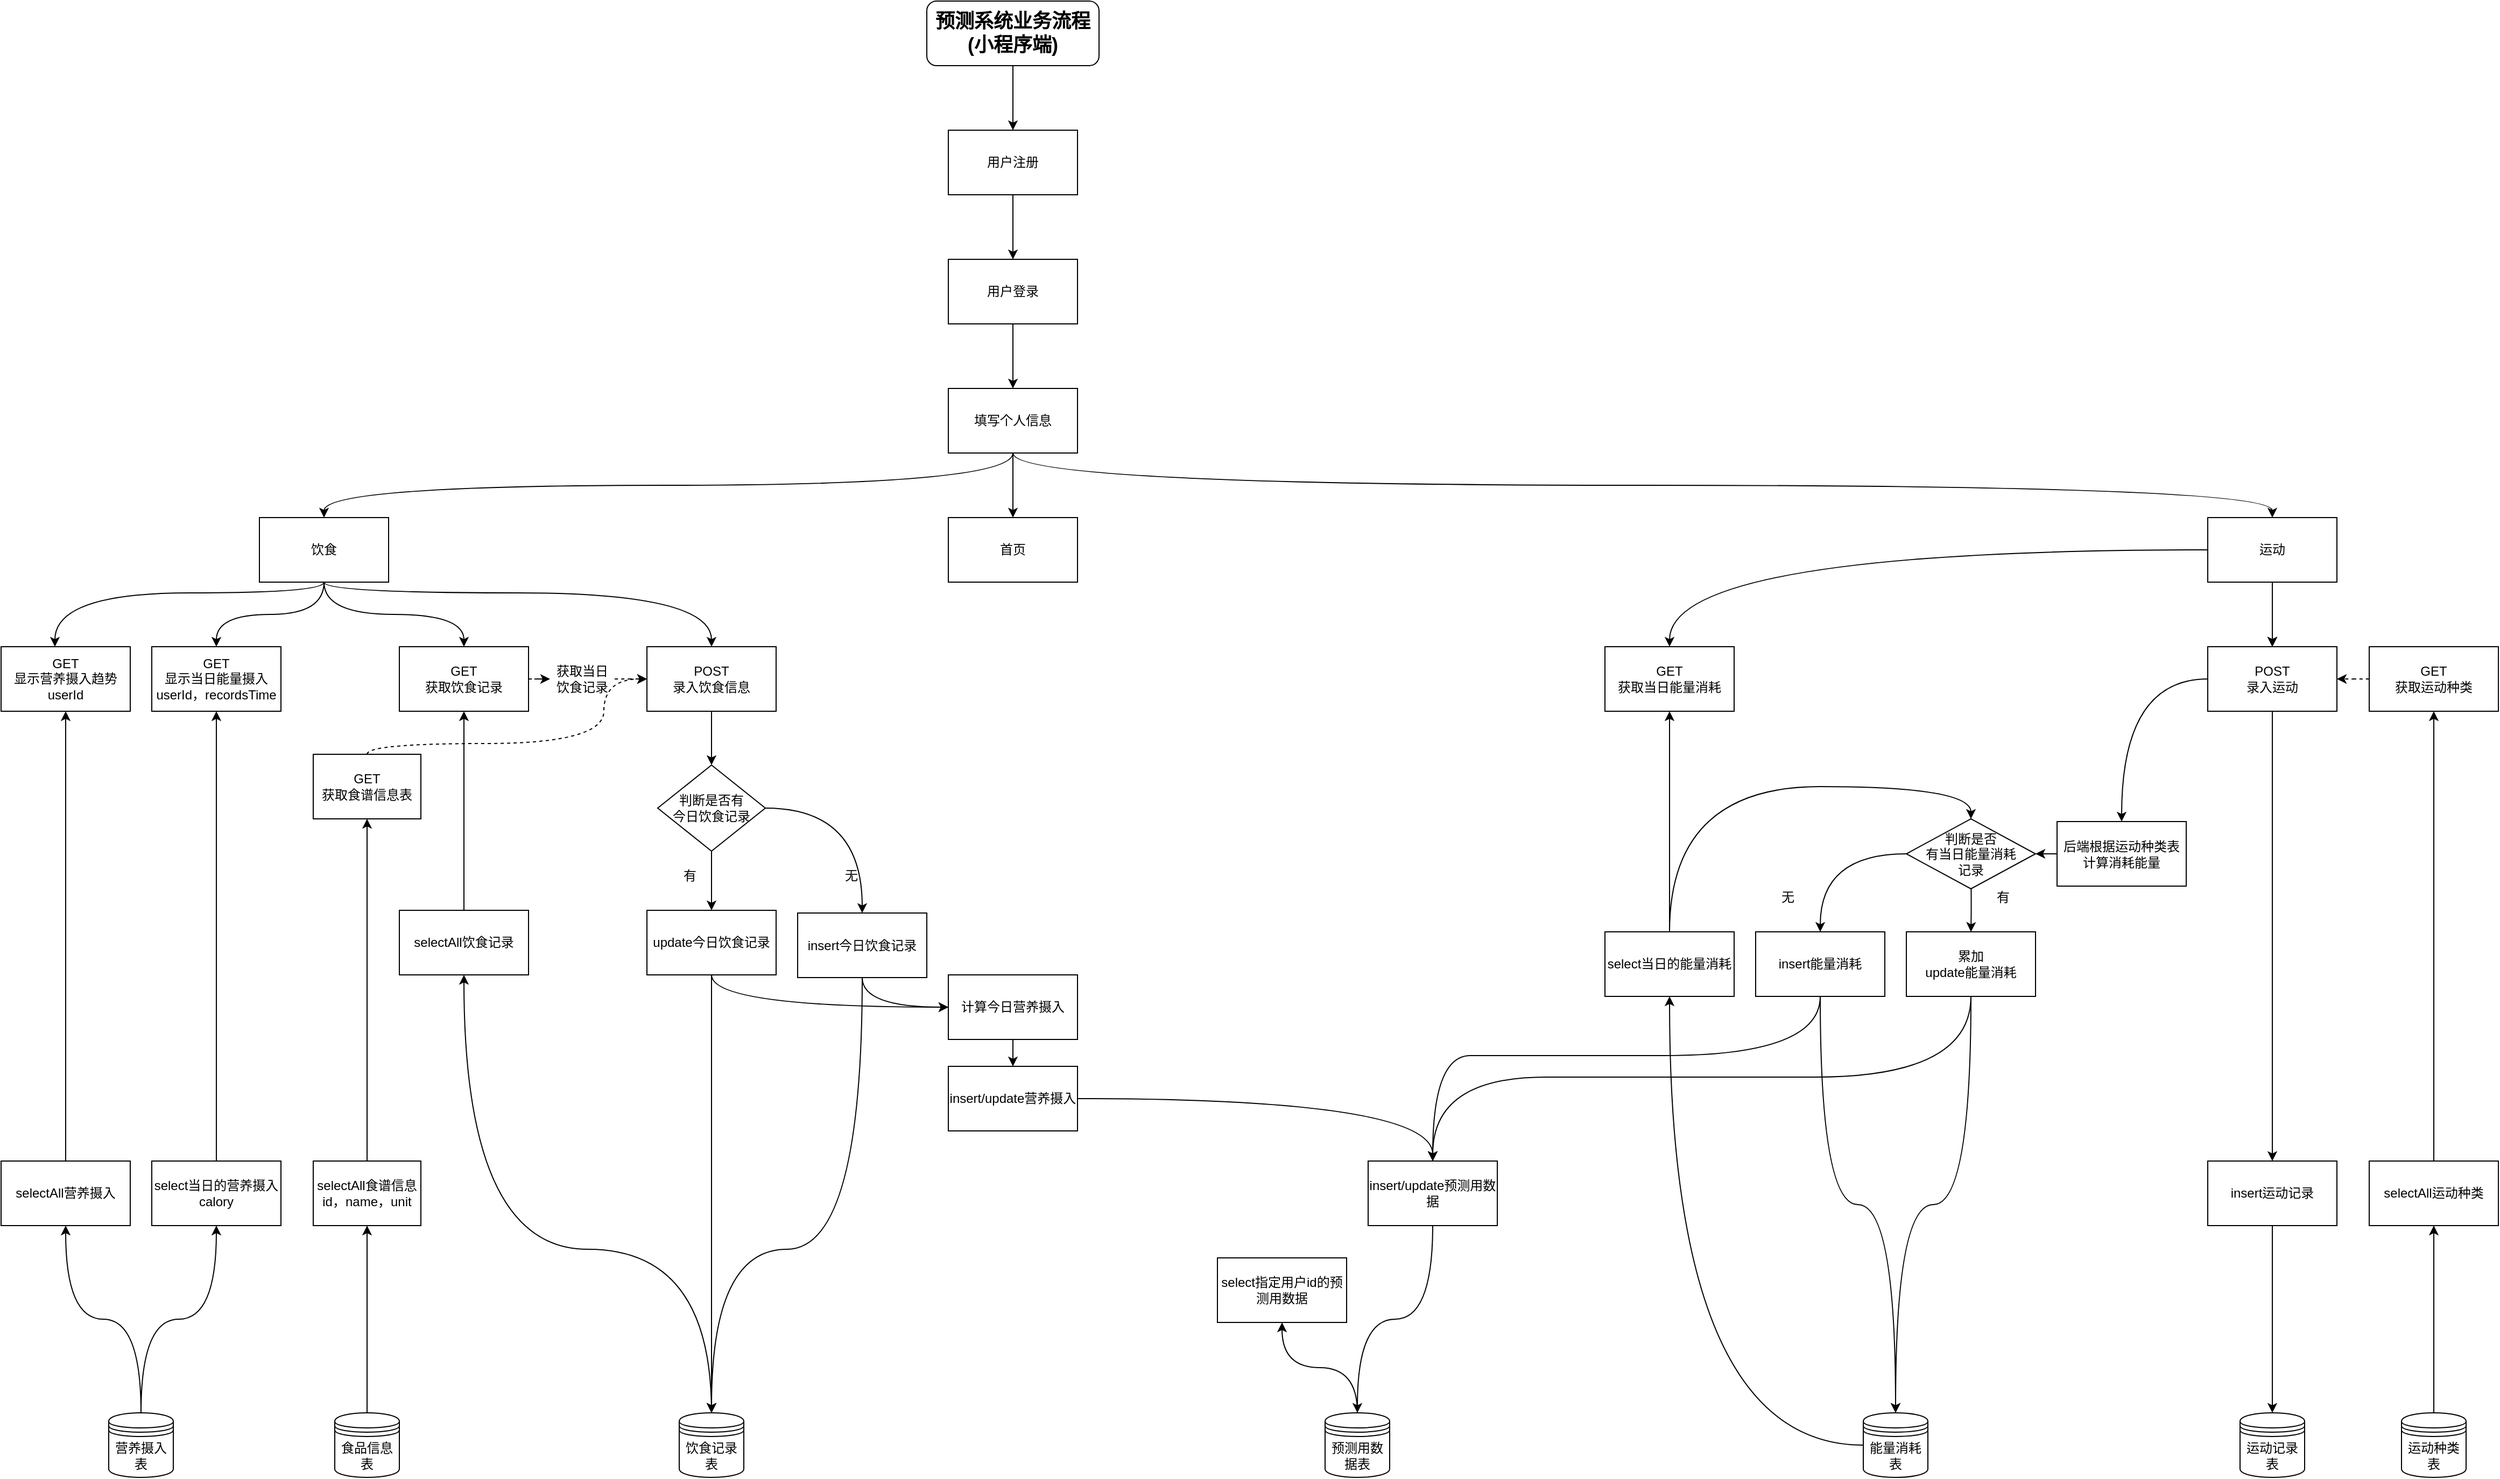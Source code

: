 <mxfile version="22.1.11" type="github">
  <diagram name="Page-1" id="74e2e168-ea6b-b213-b513-2b3c1d86103e">
    <mxGraphModel dx="1290" dy="607" grid="1" gridSize="10" guides="1" tooltips="1" connect="1" arrows="1" fold="1" page="1" pageScale="1" pageWidth="1100" pageHeight="850" background="none" math="0" shadow="0">
      <root>
        <mxCell id="0" />
        <mxCell id="1" parent="0" />
        <mxCell id="SSFar1ZfGdF0vFPYDZeS-47" style="edgeStyle=orthogonalEdgeStyle;rounded=0;orthogonalLoop=1;jettySize=auto;html=1;entryX=0.5;entryY=0;entryDx=0;entryDy=0;curved=1;" parent="1" source="SSFar1ZfGdF0vFPYDZeS-5" target="SSFar1ZfGdF0vFPYDZeS-46" edge="1">
          <mxGeometry relative="1" as="geometry" />
        </mxCell>
        <mxCell id="SSFar1ZfGdF0vFPYDZeS-5" value="预测系统业务流程(小程序端)" style="rounded=1;whiteSpace=wrap;html=1;fontStyle=1;fontSize=18;" parent="1" vertex="1">
          <mxGeometry x="920" y="50" width="160" height="60" as="geometry" />
        </mxCell>
        <mxCell id="SSFar1ZfGdF0vFPYDZeS-27" value="" style="edgeStyle=orthogonalEdgeStyle;rounded=0;orthogonalLoop=1;jettySize=auto;html=1;curved=1;" parent="1" source="SSFar1ZfGdF0vFPYDZeS-23" target="SSFar1ZfGdF0vFPYDZeS-26" edge="1">
          <mxGeometry relative="1" as="geometry" />
        </mxCell>
        <mxCell id="SSFar1ZfGdF0vFPYDZeS-23" value="用户登录" style="rounded=0;whiteSpace=wrap;html=1;" parent="1" vertex="1">
          <mxGeometry x="940" y="290" width="120" height="60" as="geometry" />
        </mxCell>
        <mxCell id="SSFar1ZfGdF0vFPYDZeS-43" style="edgeStyle=orthogonalEdgeStyle;rounded=0;orthogonalLoop=1;jettySize=auto;html=1;entryX=0.5;entryY=0;entryDx=0;entryDy=0;curved=1;" parent="1" source="SSFar1ZfGdF0vFPYDZeS-26" target="SSFar1ZfGdF0vFPYDZeS-28" edge="1">
          <mxGeometry relative="1" as="geometry" />
        </mxCell>
        <mxCell id="SSFar1ZfGdF0vFPYDZeS-50" style="edgeStyle=orthogonalEdgeStyle;rounded=0;orthogonalLoop=1;jettySize=auto;html=1;entryX=0.5;entryY=0;entryDx=0;entryDy=0;exitX=0.5;exitY=1;exitDx=0;exitDy=0;curved=1;" parent="1" source="SSFar1ZfGdF0vFPYDZeS-26" target="SSFar1ZfGdF0vFPYDZeS-49" edge="1">
          <mxGeometry relative="1" as="geometry" />
        </mxCell>
        <mxCell id="SSFar1ZfGdF0vFPYDZeS-51" style="edgeStyle=orthogonalEdgeStyle;rounded=0;orthogonalLoop=1;jettySize=auto;html=1;entryX=0.5;entryY=0;entryDx=0;entryDy=0;exitX=0.5;exitY=1;exitDx=0;exitDy=0;curved=1;" parent="1" source="SSFar1ZfGdF0vFPYDZeS-26" target="SSFar1ZfGdF0vFPYDZeS-36" edge="1">
          <mxGeometry relative="1" as="geometry" />
        </mxCell>
        <mxCell id="SSFar1ZfGdF0vFPYDZeS-26" value="填写个人信息" style="rounded=0;whiteSpace=wrap;html=1;" parent="1" vertex="1">
          <mxGeometry x="940" y="410" width="120" height="60" as="geometry" />
        </mxCell>
        <mxCell id="SSFar1ZfGdF0vFPYDZeS-28" value="首页" style="rounded=0;whiteSpace=wrap;html=1;" parent="1" vertex="1">
          <mxGeometry x="940" y="530" width="120" height="60" as="geometry" />
        </mxCell>
        <mxCell id="SSFar1ZfGdF0vFPYDZeS-53" value="" style="edgeStyle=orthogonalEdgeStyle;rounded=0;orthogonalLoop=1;jettySize=auto;html=1;curved=1;" parent="1" source="SSFar1ZfGdF0vFPYDZeS-36" target="SSFar1ZfGdF0vFPYDZeS-52" edge="1">
          <mxGeometry relative="1" as="geometry">
            <Array as="points">
              <mxPoint x="360" y="600" />
              <mxPoint x="110" y="600" />
            </Array>
          </mxGeometry>
        </mxCell>
        <mxCell id="SSFar1ZfGdF0vFPYDZeS-58" value="" style="edgeStyle=orthogonalEdgeStyle;rounded=0;orthogonalLoop=1;jettySize=auto;html=1;curved=1;" parent="1" source="SSFar1ZfGdF0vFPYDZeS-36" target="SSFar1ZfGdF0vFPYDZeS-57" edge="1">
          <mxGeometry relative="1" as="geometry" />
        </mxCell>
        <mxCell id="cFecmpB_I7udm7z9pZme-6" style="edgeStyle=orthogonalEdgeStyle;rounded=0;orthogonalLoop=1;jettySize=auto;html=1;entryX=0.5;entryY=0;entryDx=0;entryDy=0;curved=1;" parent="1" source="SSFar1ZfGdF0vFPYDZeS-36" target="SSFar1ZfGdF0vFPYDZeS-111" edge="1">
          <mxGeometry relative="1" as="geometry">
            <Array as="points">
              <mxPoint x="360" y="600" />
              <mxPoint x="720" y="600" />
            </Array>
          </mxGeometry>
        </mxCell>
        <mxCell id="cFecmpB_I7udm7z9pZme-34" style="edgeStyle=orthogonalEdgeStyle;rounded=0;orthogonalLoop=1;jettySize=auto;html=1;entryX=0.5;entryY=0;entryDx=0;entryDy=0;curved=1;" parent="1" source="SSFar1ZfGdF0vFPYDZeS-36" target="cFecmpB_I7udm7z9pZme-30" edge="1">
          <mxGeometry relative="1" as="geometry">
            <Array as="points">
              <mxPoint x="360" y="620" />
              <mxPoint x="490" y="620" />
            </Array>
          </mxGeometry>
        </mxCell>
        <mxCell id="SSFar1ZfGdF0vFPYDZeS-36" value="饮食" style="rounded=0;whiteSpace=wrap;html=1;" parent="1" vertex="1">
          <mxGeometry x="300" y="530" width="120" height="60" as="geometry" />
        </mxCell>
        <mxCell id="SSFar1ZfGdF0vFPYDZeS-48" style="edgeStyle=orthogonalEdgeStyle;rounded=0;orthogonalLoop=1;jettySize=auto;html=1;entryX=0.5;entryY=0;entryDx=0;entryDy=0;curved=1;" parent="1" source="SSFar1ZfGdF0vFPYDZeS-46" target="SSFar1ZfGdF0vFPYDZeS-23" edge="1">
          <mxGeometry relative="1" as="geometry" />
        </mxCell>
        <mxCell id="SSFar1ZfGdF0vFPYDZeS-46" value="用户注册" style="rounded=0;whiteSpace=wrap;html=1;" parent="1" vertex="1">
          <mxGeometry x="940" y="170" width="120" height="60" as="geometry" />
        </mxCell>
        <mxCell id="SSFar1ZfGdF0vFPYDZeS-69" value="" style="edgeStyle=orthogonalEdgeStyle;rounded=0;orthogonalLoop=1;jettySize=auto;html=1;curved=1;" parent="1" source="SSFar1ZfGdF0vFPYDZeS-49" target="SSFar1ZfGdF0vFPYDZeS-68" edge="1">
          <mxGeometry relative="1" as="geometry" />
        </mxCell>
        <mxCell id="SSFar1ZfGdF0vFPYDZeS-96" value="" style="edgeStyle=orthogonalEdgeStyle;rounded=0;orthogonalLoop=1;jettySize=auto;html=1;curved=1;" parent="1" source="SSFar1ZfGdF0vFPYDZeS-49" target="SSFar1ZfGdF0vFPYDZeS-68" edge="1">
          <mxGeometry relative="1" as="geometry" />
        </mxCell>
        <mxCell id="SSFar1ZfGdF0vFPYDZeS-97" value="" style="edgeStyle=orthogonalEdgeStyle;rounded=0;orthogonalLoop=1;jettySize=auto;html=1;curved=1;" parent="1" source="SSFar1ZfGdF0vFPYDZeS-49" target="SSFar1ZfGdF0vFPYDZeS-68" edge="1">
          <mxGeometry relative="1" as="geometry" />
        </mxCell>
        <mxCell id="SSFar1ZfGdF0vFPYDZeS-100" style="edgeStyle=orthogonalEdgeStyle;rounded=0;orthogonalLoop=1;jettySize=auto;html=1;entryX=0.5;entryY=0;entryDx=0;entryDy=0;curved=1;" parent="1" source="SSFar1ZfGdF0vFPYDZeS-49" target="SSFar1ZfGdF0vFPYDZeS-98" edge="1">
          <mxGeometry relative="1" as="geometry" />
        </mxCell>
        <mxCell id="SSFar1ZfGdF0vFPYDZeS-49" value="运动" style="rounded=0;whiteSpace=wrap;html=1;" parent="1" vertex="1">
          <mxGeometry x="2110" y="530" width="120" height="60" as="geometry" />
        </mxCell>
        <mxCell id="SSFar1ZfGdF0vFPYDZeS-52" value="GET&lt;br&gt;显示营养摄入趋势&lt;br&gt;userId" style="rounded=0;whiteSpace=wrap;html=1;" parent="1" vertex="1">
          <mxGeometry x="60" y="650" width="120" height="60" as="geometry" />
        </mxCell>
        <mxCell id="SSFar1ZfGdF0vFPYDZeS-55" style="edgeStyle=orthogonalEdgeStyle;rounded=0;orthogonalLoop=1;jettySize=auto;html=1;entryX=0.5;entryY=1;entryDx=0;entryDy=0;curved=1;" parent="1" source="SSFar1ZfGdF0vFPYDZeS-54" target="SSFar1ZfGdF0vFPYDZeS-52" edge="1">
          <mxGeometry relative="1" as="geometry" />
        </mxCell>
        <mxCell id="SSFar1ZfGdF0vFPYDZeS-54" value="selectAll营养摄入" style="rounded=0;whiteSpace=wrap;html=1;" parent="1" vertex="1">
          <mxGeometry x="60" y="1128" width="120" height="60" as="geometry" />
        </mxCell>
        <mxCell id="SSFar1ZfGdF0vFPYDZeS-57" value="GET&lt;br&gt;显示当日能量摄入&lt;br&gt;userId，recordsTime" style="rounded=0;whiteSpace=wrap;html=1;" parent="1" vertex="1">
          <mxGeometry x="200" y="650" width="120" height="60" as="geometry" />
        </mxCell>
        <mxCell id="SSFar1ZfGdF0vFPYDZeS-64" style="edgeStyle=orthogonalEdgeStyle;rounded=0;orthogonalLoop=1;jettySize=auto;html=1;curved=1;" parent="1" source="SSFar1ZfGdF0vFPYDZeS-63" target="SSFar1ZfGdF0vFPYDZeS-57" edge="1">
          <mxGeometry relative="1" as="geometry" />
        </mxCell>
        <mxCell id="SSFar1ZfGdF0vFPYDZeS-63" value="select当日的营养摄入&lt;br&gt;calory" style="rounded=0;whiteSpace=wrap;html=1;" parent="1" vertex="1">
          <mxGeometry x="200" y="1128" width="120" height="60" as="geometry" />
        </mxCell>
        <mxCell id="SSFar1ZfGdF0vFPYDZeS-66" style="edgeStyle=orthogonalEdgeStyle;rounded=0;orthogonalLoop=1;jettySize=auto;html=1;exitX=0.5;exitY=0;exitDx=0;exitDy=0;entryX=0.5;entryY=1;entryDx=0;entryDy=0;curved=1;" parent="1" source="SSFar1ZfGdF0vFPYDZeS-65" target="SSFar1ZfGdF0vFPYDZeS-54" edge="1">
          <mxGeometry relative="1" as="geometry" />
        </mxCell>
        <mxCell id="SSFar1ZfGdF0vFPYDZeS-67" style="edgeStyle=orthogonalEdgeStyle;rounded=0;orthogonalLoop=1;jettySize=auto;html=1;exitX=0.5;exitY=0;exitDx=0;exitDy=0;curved=1;" parent="1" source="SSFar1ZfGdF0vFPYDZeS-65" target="SSFar1ZfGdF0vFPYDZeS-63" edge="1">
          <mxGeometry relative="1" as="geometry" />
        </mxCell>
        <mxCell id="SSFar1ZfGdF0vFPYDZeS-65" value="营养摄入表" style="shape=datastore;whiteSpace=wrap;html=1;" parent="1" vertex="1">
          <mxGeometry x="160" y="1362" width="60" height="60" as="geometry" />
        </mxCell>
        <mxCell id="SSFar1ZfGdF0vFPYDZeS-78" value="" style="edgeStyle=orthogonalEdgeStyle;rounded=0;orthogonalLoop=1;jettySize=auto;html=1;curved=1;" parent="1" source="SSFar1ZfGdF0vFPYDZeS-68" target="SSFar1ZfGdF0vFPYDZeS-77" edge="1">
          <mxGeometry relative="1" as="geometry" />
        </mxCell>
        <mxCell id="SSFar1ZfGdF0vFPYDZeS-86" style="edgeStyle=orthogonalEdgeStyle;rounded=0;orthogonalLoop=1;jettySize=auto;html=1;entryX=0.5;entryY=0;entryDx=0;entryDy=0;curved=1;" parent="1" source="SSFar1ZfGdF0vFPYDZeS-68" target="SSFar1ZfGdF0vFPYDZeS-81" edge="1">
          <mxGeometry relative="1" as="geometry" />
        </mxCell>
        <mxCell id="SSFar1ZfGdF0vFPYDZeS-68" value="POST&lt;br&gt;录入运动" style="rounded=0;whiteSpace=wrap;html=1;" parent="1" vertex="1">
          <mxGeometry x="2110" y="650" width="120" height="60" as="geometry" />
        </mxCell>
        <mxCell id="SSFar1ZfGdF0vFPYDZeS-72" style="edgeStyle=orthogonalEdgeStyle;rounded=0;orthogonalLoop=1;jettySize=auto;html=1;entryX=1;entryY=0.5;entryDx=0;entryDy=0;curved=1;dashed=1;" parent="1" source="SSFar1ZfGdF0vFPYDZeS-70" target="SSFar1ZfGdF0vFPYDZeS-68" edge="1">
          <mxGeometry relative="1" as="geometry" />
        </mxCell>
        <mxCell id="SSFar1ZfGdF0vFPYDZeS-70" value="GET&lt;br&gt;获取运动种类" style="rounded=0;whiteSpace=wrap;html=1;" parent="1" vertex="1">
          <mxGeometry x="2260" y="650" width="120" height="60" as="geometry" />
        </mxCell>
        <mxCell id="SSFar1ZfGdF0vFPYDZeS-74" style="edgeStyle=orthogonalEdgeStyle;rounded=0;orthogonalLoop=1;jettySize=auto;html=1;entryX=0.5;entryY=1;entryDx=0;entryDy=0;curved=1;" parent="1" source="SSFar1ZfGdF0vFPYDZeS-73" target="SSFar1ZfGdF0vFPYDZeS-70" edge="1">
          <mxGeometry relative="1" as="geometry" />
        </mxCell>
        <mxCell id="SSFar1ZfGdF0vFPYDZeS-73" value="selectAll运动种类" style="rounded=0;whiteSpace=wrap;html=1;" parent="1" vertex="1">
          <mxGeometry x="2260" y="1128" width="120" height="60" as="geometry" />
        </mxCell>
        <mxCell id="SSFar1ZfGdF0vFPYDZeS-76" style="edgeStyle=orthogonalEdgeStyle;rounded=0;orthogonalLoop=1;jettySize=auto;html=1;exitX=0.5;exitY=0;exitDx=0;exitDy=0;entryX=0.5;entryY=1;entryDx=0;entryDy=0;curved=1;" parent="1" source="SSFar1ZfGdF0vFPYDZeS-75" target="SSFar1ZfGdF0vFPYDZeS-73" edge="1">
          <mxGeometry relative="1" as="geometry" />
        </mxCell>
        <mxCell id="SSFar1ZfGdF0vFPYDZeS-75" value="运动种类表" style="shape=datastore;whiteSpace=wrap;html=1;" parent="1" vertex="1">
          <mxGeometry x="2290" y="1362" width="60" height="60" as="geometry" />
        </mxCell>
        <mxCell id="SSFar1ZfGdF0vFPYDZeS-77" value="insert运动记录" style="rounded=0;whiteSpace=wrap;html=1;" parent="1" vertex="1">
          <mxGeometry x="2110" y="1128" width="120" height="60" as="geometry" />
        </mxCell>
        <mxCell id="SSFar1ZfGdF0vFPYDZeS-80" style="edgeStyle=orthogonalEdgeStyle;rounded=0;orthogonalLoop=1;jettySize=auto;html=1;entryX=0.5;entryY=1;entryDx=0;entryDy=0;curved=1;startArrow=classic;startFill=1;endArrow=none;endFill=0;" parent="1" source="SSFar1ZfGdF0vFPYDZeS-79" target="SSFar1ZfGdF0vFPYDZeS-77" edge="1">
          <mxGeometry relative="1" as="geometry" />
        </mxCell>
        <mxCell id="SSFar1ZfGdF0vFPYDZeS-79" value="运动记录表" style="shape=datastore;whiteSpace=wrap;html=1;" parent="1" vertex="1">
          <mxGeometry x="2140" y="1362" width="60" height="60" as="geometry" />
        </mxCell>
        <mxCell id="SSFar1ZfGdF0vFPYDZeS-87" style="edgeStyle=orthogonalEdgeStyle;rounded=0;orthogonalLoop=1;jettySize=auto;html=1;entryX=1;entryY=0.5;entryDx=0;entryDy=0;curved=1;" parent="1" source="SSFar1ZfGdF0vFPYDZeS-81" target="SSFar1ZfGdF0vFPYDZeS-82" edge="1">
          <mxGeometry relative="1" as="geometry" />
        </mxCell>
        <mxCell id="SSFar1ZfGdF0vFPYDZeS-81" value="后端根据运动种类表计算消耗能量" style="rounded=0;whiteSpace=wrap;html=1;" parent="1" vertex="1">
          <mxGeometry x="1970" y="812.5" width="120" height="60" as="geometry" />
        </mxCell>
        <mxCell id="SSFar1ZfGdF0vFPYDZeS-89" value="" style="edgeStyle=orthogonalEdgeStyle;rounded=0;orthogonalLoop=1;jettySize=auto;html=1;curved=1;" parent="1" target="SSFar1ZfGdF0vFPYDZeS-88" edge="1">
          <mxGeometry relative="1" as="geometry">
            <mxPoint x="1890" y="860.0" as="sourcePoint" />
          </mxGeometry>
        </mxCell>
        <mxCell id="SSFar1ZfGdF0vFPYDZeS-93" value="" style="edgeStyle=orthogonalEdgeStyle;rounded=0;orthogonalLoop=1;jettySize=auto;html=1;curved=1;" parent="1" source="SSFar1ZfGdF0vFPYDZeS-82" target="SSFar1ZfGdF0vFPYDZeS-92" edge="1">
          <mxGeometry relative="1" as="geometry" />
        </mxCell>
        <mxCell id="SSFar1ZfGdF0vFPYDZeS-82" value="判断是否&lt;br&gt;有当日能量消耗&lt;br&gt;记录" style="rhombus;whiteSpace=wrap;html=1;" parent="1" vertex="1">
          <mxGeometry x="1830" y="810" width="120" height="65" as="geometry" />
        </mxCell>
        <mxCell id="SSFar1ZfGdF0vFPYDZeS-101" style="edgeStyle=orthogonalEdgeStyle;rounded=0;orthogonalLoop=1;jettySize=auto;html=1;entryX=0.5;entryY=1;entryDx=0;entryDy=0;curved=1;" parent="1" source="SSFar1ZfGdF0vFPYDZeS-83" target="SSFar1ZfGdF0vFPYDZeS-98" edge="1">
          <mxGeometry relative="1" as="geometry" />
        </mxCell>
        <mxCell id="SSFar1ZfGdF0vFPYDZeS-105" style="edgeStyle=orthogonalEdgeStyle;rounded=0;orthogonalLoop=1;jettySize=auto;html=1;entryX=0.5;entryY=0;entryDx=0;entryDy=0;curved=1;" parent="1" source="SSFar1ZfGdF0vFPYDZeS-83" target="SSFar1ZfGdF0vFPYDZeS-82" edge="1">
          <mxGeometry relative="1" as="geometry">
            <Array as="points">
              <mxPoint x="1610" y="780" />
              <mxPoint x="1890" y="780" />
            </Array>
          </mxGeometry>
        </mxCell>
        <mxCell id="SSFar1ZfGdF0vFPYDZeS-83" value="select当日的能量消耗" style="rounded=0;whiteSpace=wrap;html=1;" parent="1" vertex="1">
          <mxGeometry x="1550" y="915" width="120" height="60" as="geometry" />
        </mxCell>
        <mxCell id="SSFar1ZfGdF0vFPYDZeS-85" style="edgeStyle=orthogonalEdgeStyle;rounded=0;orthogonalLoop=1;jettySize=auto;html=1;curved=1;" parent="1" source="SSFar1ZfGdF0vFPYDZeS-84" target="SSFar1ZfGdF0vFPYDZeS-83" edge="1">
          <mxGeometry relative="1" as="geometry" />
        </mxCell>
        <mxCell id="SSFar1ZfGdF0vFPYDZeS-84" value="能量消耗表" style="shape=datastore;whiteSpace=wrap;html=1;" parent="1" vertex="1">
          <mxGeometry x="1790" y="1362" width="60" height="60" as="geometry" />
        </mxCell>
        <mxCell id="SSFar1ZfGdF0vFPYDZeS-91" style="edgeStyle=orthogonalEdgeStyle;rounded=0;orthogonalLoop=1;jettySize=auto;html=1;entryX=0.5;entryY=0;entryDx=0;entryDy=0;curved=1;" parent="1" source="SSFar1ZfGdF0vFPYDZeS-88" target="SSFar1ZfGdF0vFPYDZeS-84" edge="1">
          <mxGeometry relative="1" as="geometry" />
        </mxCell>
        <mxCell id="cFecmpB_I7udm7z9pZme-2" style="edgeStyle=orthogonalEdgeStyle;rounded=0;orthogonalLoop=1;jettySize=auto;html=1;curved=1;" parent="1" source="SSFar1ZfGdF0vFPYDZeS-88" target="SSFar1ZfGdF0vFPYDZeS-115" edge="1">
          <mxGeometry relative="1" as="geometry">
            <Array as="points">
              <mxPoint x="1600" y="1050" />
              <mxPoint x="1110" y="1050" />
            </Array>
          </mxGeometry>
        </mxCell>
        <mxCell id="SSFar1ZfGdF0vFPYDZeS-88" value="累加&lt;br&gt;update能量消耗" style="whiteSpace=wrap;html=1;" parent="1" vertex="1">
          <mxGeometry x="1830" y="915" width="120" height="60" as="geometry" />
        </mxCell>
        <mxCell id="SSFar1ZfGdF0vFPYDZeS-90" value="有" style="text;html=1;strokeColor=none;fillColor=none;align=center;verticalAlign=middle;whiteSpace=wrap;rounded=0;" parent="1" vertex="1">
          <mxGeometry x="1890" y="867.5" width="60" height="30" as="geometry" />
        </mxCell>
        <mxCell id="SSFar1ZfGdF0vFPYDZeS-94" style="edgeStyle=orthogonalEdgeStyle;rounded=0;orthogonalLoop=1;jettySize=auto;html=1;entryX=0.5;entryY=0;entryDx=0;entryDy=0;curved=1;" parent="1" source="SSFar1ZfGdF0vFPYDZeS-92" target="SSFar1ZfGdF0vFPYDZeS-84" edge="1">
          <mxGeometry relative="1" as="geometry" />
        </mxCell>
        <mxCell id="cFecmpB_I7udm7z9pZme-3" style="edgeStyle=orthogonalEdgeStyle;rounded=0;orthogonalLoop=1;jettySize=auto;html=1;entryX=0.5;entryY=0;entryDx=0;entryDy=0;curved=1;" parent="1" source="SSFar1ZfGdF0vFPYDZeS-92" target="SSFar1ZfGdF0vFPYDZeS-115" edge="1">
          <mxGeometry relative="1" as="geometry">
            <Array as="points">
              <mxPoint x="1460" y="1030" />
              <mxPoint x="1110" y="1030" />
            </Array>
          </mxGeometry>
        </mxCell>
        <mxCell id="SSFar1ZfGdF0vFPYDZeS-92" value="insert能量消耗" style="whiteSpace=wrap;html=1;" parent="1" vertex="1">
          <mxGeometry x="1690" y="915" width="120" height="60" as="geometry" />
        </mxCell>
        <mxCell id="SSFar1ZfGdF0vFPYDZeS-95" value="无" style="text;html=1;strokeColor=none;fillColor=none;align=center;verticalAlign=middle;whiteSpace=wrap;rounded=0;" parent="1" vertex="1">
          <mxGeometry x="1690" y="867.5" width="60" height="30" as="geometry" />
        </mxCell>
        <mxCell id="SSFar1ZfGdF0vFPYDZeS-98" value="GET&lt;br&gt;获取当日能量消耗" style="whiteSpace=wrap;html=1;rounded=0;" parent="1" vertex="1">
          <mxGeometry x="1550" y="650" width="120" height="60" as="geometry" />
        </mxCell>
        <mxCell id="cFecmpB_I7udm7z9pZme-15" style="edgeStyle=orthogonalEdgeStyle;rounded=0;orthogonalLoop=1;jettySize=auto;html=1;entryX=0;entryY=0.5;entryDx=0;entryDy=0;curved=1;dashed=1;" parent="1" source="SSFar1ZfGdF0vFPYDZeS-106" target="SSFar1ZfGdF0vFPYDZeS-111" edge="1">
          <mxGeometry relative="1" as="geometry">
            <Array as="points">
              <mxPoint x="400" y="740" />
              <mxPoint x="620" y="740" />
              <mxPoint x="620" y="680" />
            </Array>
          </mxGeometry>
        </mxCell>
        <mxCell id="SSFar1ZfGdF0vFPYDZeS-106" value="GET&lt;br&gt;获取食谱信息表" style="rounded=0;whiteSpace=wrap;html=1;" parent="1" vertex="1">
          <mxGeometry x="350" y="750" width="100" height="60" as="geometry" />
        </mxCell>
        <mxCell id="SSFar1ZfGdF0vFPYDZeS-107" style="edgeStyle=orthogonalEdgeStyle;rounded=0;orthogonalLoop=1;jettySize=auto;html=1;entryX=0.5;entryY=1;entryDx=0;entryDy=0;curved=1;" parent="1" source="SSFar1ZfGdF0vFPYDZeS-108" target="SSFar1ZfGdF0vFPYDZeS-106" edge="1">
          <mxGeometry relative="1" as="geometry" />
        </mxCell>
        <mxCell id="SSFar1ZfGdF0vFPYDZeS-108" value="selectAll食谱信息&lt;br&gt;id，name，unit" style="rounded=0;whiteSpace=wrap;html=1;" parent="1" vertex="1">
          <mxGeometry x="350" y="1128" width="100" height="60" as="geometry" />
        </mxCell>
        <mxCell id="SSFar1ZfGdF0vFPYDZeS-109" style="edgeStyle=orthogonalEdgeStyle;rounded=0;orthogonalLoop=1;jettySize=auto;html=1;exitX=0.5;exitY=0;exitDx=0;exitDy=0;entryX=0.5;entryY=1;entryDx=0;entryDy=0;curved=1;" parent="1" source="SSFar1ZfGdF0vFPYDZeS-110" target="SSFar1ZfGdF0vFPYDZeS-108" edge="1">
          <mxGeometry relative="1" as="geometry" />
        </mxCell>
        <mxCell id="SSFar1ZfGdF0vFPYDZeS-110" value="食品信息表" style="shape=datastore;whiteSpace=wrap;html=1;" parent="1" vertex="1">
          <mxGeometry x="370" y="1362" width="60" height="60" as="geometry" />
        </mxCell>
        <mxCell id="cFecmpB_I7udm7z9pZme-23" value="" style="edgeStyle=orthogonalEdgeStyle;rounded=0;orthogonalLoop=1;jettySize=auto;html=1;curved=1;" parent="1" source="SSFar1ZfGdF0vFPYDZeS-111" target="cFecmpB_I7udm7z9pZme-22" edge="1">
          <mxGeometry relative="1" as="geometry" />
        </mxCell>
        <mxCell id="SSFar1ZfGdF0vFPYDZeS-111" value="POST&lt;br&gt;录入饮食信息" style="rounded=0;whiteSpace=wrap;html=1;" parent="1" vertex="1">
          <mxGeometry x="660" y="650" width="120" height="60" as="geometry" />
        </mxCell>
        <mxCell id="cFecmpB_I7udm7z9pZme-5" style="edgeStyle=orthogonalEdgeStyle;rounded=0;orthogonalLoop=1;jettySize=auto;html=1;entryX=0.5;entryY=1;entryDx=0;entryDy=0;curved=1;" parent="1" source="SSFar1ZfGdF0vFPYDZeS-112" target="cFecmpB_I7udm7z9pZme-4" edge="1">
          <mxGeometry relative="1" as="geometry" />
        </mxCell>
        <mxCell id="SSFar1ZfGdF0vFPYDZeS-112" value="预测用数据表" style="shape=datastore;whiteSpace=wrap;html=1;" parent="1" vertex="1">
          <mxGeometry x="1290" y="1362" width="60" height="60" as="geometry" />
        </mxCell>
        <mxCell id="SSFar1ZfGdF0vFPYDZeS-116" style="edgeStyle=orthogonalEdgeStyle;rounded=0;orthogonalLoop=1;jettySize=auto;html=1;entryX=0.5;entryY=0;entryDx=0;entryDy=0;curved=1;" parent="1" source="SSFar1ZfGdF0vFPYDZeS-115" target="SSFar1ZfGdF0vFPYDZeS-112" edge="1">
          <mxGeometry relative="1" as="geometry" />
        </mxCell>
        <mxCell id="SSFar1ZfGdF0vFPYDZeS-115" value="insert/update预测用数据" style="rounded=0;whiteSpace=wrap;html=1;" parent="1" vertex="1">
          <mxGeometry x="1330" y="1128" width="120" height="60" as="geometry" />
        </mxCell>
        <mxCell id="cFecmpB_I7udm7z9pZme-4" value="select指定用户id的预测用数据" style="rounded=0;whiteSpace=wrap;html=1;" parent="1" vertex="1">
          <mxGeometry x="1190" y="1218" width="120" height="60" as="geometry" />
        </mxCell>
        <mxCell id="cFecmpB_I7udm7z9pZme-20" style="edgeStyle=orthogonalEdgeStyle;rounded=0;orthogonalLoop=1;jettySize=auto;html=1;entryX=0.5;entryY=1;entryDx=0;entryDy=0;curved=1;" parent="1" source="cFecmpB_I7udm7z9pZme-7" target="cFecmpB_I7udm7z9pZme-9" edge="1">
          <mxGeometry relative="1" as="geometry">
            <Array as="points">
              <mxPoint x="720" y="1210" />
              <mxPoint x="490" y="1210" />
            </Array>
          </mxGeometry>
        </mxCell>
        <mxCell id="cFecmpB_I7udm7z9pZme-7" value="饮食记录表" style="shape=datastore;whiteSpace=wrap;html=1;" parent="1" vertex="1">
          <mxGeometry x="690" y="1362" width="60" height="60" as="geometry" />
        </mxCell>
        <mxCell id="cFecmpB_I7udm7z9pZme-33" style="edgeStyle=orthogonalEdgeStyle;rounded=0;orthogonalLoop=1;jettySize=auto;html=1;entryX=0.5;entryY=1;entryDx=0;entryDy=0;curved=1;" parent="1" source="cFecmpB_I7udm7z9pZme-9" target="cFecmpB_I7udm7z9pZme-30" edge="1">
          <mxGeometry relative="1" as="geometry" />
        </mxCell>
        <mxCell id="cFecmpB_I7udm7z9pZme-9" value="selectAll饮食记录" style="rounded=0;whiteSpace=wrap;html=1;" parent="1" vertex="1">
          <mxGeometry x="430" y="895" width="120" height="60" as="geometry" />
        </mxCell>
        <mxCell id="cFecmpB_I7udm7z9pZme-14" style="edgeStyle=orthogonalEdgeStyle;rounded=0;orthogonalLoop=1;jettySize=auto;html=1;entryX=0.5;entryY=0;entryDx=0;entryDy=0;curved=1;" parent="1" source="cFecmpB_I7udm7z9pZme-12" target="cFecmpB_I7udm7z9pZme-7" edge="1">
          <mxGeometry relative="1" as="geometry" />
        </mxCell>
        <mxCell id="cFecmpB_I7udm7z9pZme-36" style="edgeStyle=orthogonalEdgeStyle;rounded=0;orthogonalLoop=1;jettySize=auto;html=1;entryX=0.5;entryY=0;entryDx=0;entryDy=0;curved=1;" parent="1" source="cFecmpB_I7udm7z9pZme-11" target="cFecmpB_I7udm7z9pZme-7" edge="1">
          <mxGeometry relative="1" as="geometry">
            <Array as="points">
              <mxPoint x="860" y="1210" />
              <mxPoint x="720" y="1210" />
            </Array>
          </mxGeometry>
        </mxCell>
        <mxCell id="cFecmpB_I7udm7z9pZme-48" style="edgeStyle=orthogonalEdgeStyle;rounded=0;orthogonalLoop=1;jettySize=auto;html=1;entryX=0;entryY=0.5;entryDx=0;entryDy=0;curved=1;" parent="1" source="cFecmpB_I7udm7z9pZme-11" target="cFecmpB_I7udm7z9pZme-45" edge="1">
          <mxGeometry relative="1" as="geometry">
            <Array as="points">
              <mxPoint x="860" y="985" />
            </Array>
          </mxGeometry>
        </mxCell>
        <mxCell id="cFecmpB_I7udm7z9pZme-11" value="insert今日饮食记录" style="rounded=0;whiteSpace=wrap;html=1;" parent="1" vertex="1">
          <mxGeometry x="800" y="897.5" width="120" height="60" as="geometry" />
        </mxCell>
        <mxCell id="cFecmpB_I7udm7z9pZme-13" style="edgeStyle=orthogonalEdgeStyle;rounded=0;orthogonalLoop=1;jettySize=auto;html=1;curved=1;entryX=0.5;entryY=0;entryDx=0;entryDy=0;" parent="1" source="cFecmpB_I7udm7z9pZme-12" target="cFecmpB_I7udm7z9pZme-7" edge="1">
          <mxGeometry relative="1" as="geometry">
            <mxPoint x="720" y="1300" as="targetPoint" />
          </mxGeometry>
        </mxCell>
        <mxCell id="cFecmpB_I7udm7z9pZme-49" style="edgeStyle=orthogonalEdgeStyle;rounded=0;orthogonalLoop=1;jettySize=auto;html=1;entryX=0;entryY=0.5;entryDx=0;entryDy=0;curved=1;" parent="1" source="cFecmpB_I7udm7z9pZme-12" target="cFecmpB_I7udm7z9pZme-45" edge="1">
          <mxGeometry relative="1" as="geometry">
            <Array as="points">
              <mxPoint x="720" y="985" />
            </Array>
          </mxGeometry>
        </mxCell>
        <mxCell id="cFecmpB_I7udm7z9pZme-12" value="update今日饮食记录" style="rounded=0;whiteSpace=wrap;html=1;" parent="1" vertex="1">
          <mxGeometry x="660" y="895" width="120" height="60" as="geometry" />
        </mxCell>
        <mxCell id="cFecmpB_I7udm7z9pZme-24" style="edgeStyle=orthogonalEdgeStyle;rounded=0;orthogonalLoop=1;jettySize=auto;html=1;entryX=0.5;entryY=0;entryDx=0;entryDy=0;curved=1;" parent="1" source="cFecmpB_I7udm7z9pZme-22" target="cFecmpB_I7udm7z9pZme-12" edge="1">
          <mxGeometry relative="1" as="geometry" />
        </mxCell>
        <mxCell id="cFecmpB_I7udm7z9pZme-25" style="edgeStyle=orthogonalEdgeStyle;rounded=0;orthogonalLoop=1;jettySize=auto;html=1;entryX=0.5;entryY=0;entryDx=0;entryDy=0;curved=1;" parent="1" source="cFecmpB_I7udm7z9pZme-22" target="cFecmpB_I7udm7z9pZme-11" edge="1">
          <mxGeometry relative="1" as="geometry" />
        </mxCell>
        <mxCell id="cFecmpB_I7udm7z9pZme-22" value="判断是否有&lt;br&gt;今日饮食记录" style="rhombus;whiteSpace=wrap;html=1;rounded=0;" parent="1" vertex="1">
          <mxGeometry x="670" y="760" width="100" height="80" as="geometry" />
        </mxCell>
        <mxCell id="cFecmpB_I7udm7z9pZme-26" value="有" style="text;html=1;strokeColor=none;fillColor=none;align=center;verticalAlign=middle;whiteSpace=wrap;rounded=0;" parent="1" vertex="1">
          <mxGeometry x="670" y="847.5" width="60" height="30" as="geometry" />
        </mxCell>
        <mxCell id="cFecmpB_I7udm7z9pZme-27" value="无" style="text;html=1;strokeColor=none;fillColor=none;align=center;verticalAlign=middle;whiteSpace=wrap;rounded=0;" parent="1" vertex="1">
          <mxGeometry x="820" y="847.5" width="60" height="30" as="geometry" />
        </mxCell>
        <mxCell id="cFecmpB_I7udm7z9pZme-38" style="edgeStyle=orthogonalEdgeStyle;rounded=0;orthogonalLoop=1;jettySize=auto;html=1;entryX=0;entryY=0.5;entryDx=0;entryDy=0;curved=1;dashed=1;" parent="1" source="cFecmpB_I7udm7z9pZme-39" target="SSFar1ZfGdF0vFPYDZeS-111" edge="1">
          <mxGeometry relative="1" as="geometry" />
        </mxCell>
        <mxCell id="cFecmpB_I7udm7z9pZme-30" value="GET&lt;br&gt;获取饮食记录" style="rounded=0;whiteSpace=wrap;html=1;" parent="1" vertex="1">
          <mxGeometry x="430" y="650" width="120" height="60" as="geometry" />
        </mxCell>
        <mxCell id="cFecmpB_I7udm7z9pZme-42" value="" style="edgeStyle=orthogonalEdgeStyle;rounded=0;orthogonalLoop=1;jettySize=auto;html=1;entryX=0;entryY=0.5;entryDx=0;entryDy=0;curved=1;dashed=1;" parent="1" source="cFecmpB_I7udm7z9pZme-30" target="cFecmpB_I7udm7z9pZme-39" edge="1">
          <mxGeometry relative="1" as="geometry">
            <mxPoint x="550" y="680" as="sourcePoint" />
            <mxPoint x="650" y="680" as="targetPoint" />
          </mxGeometry>
        </mxCell>
        <mxCell id="cFecmpB_I7udm7z9pZme-39" value="获取当日饮食记录" style="text;html=1;strokeColor=none;fillColor=none;align=center;verticalAlign=middle;whiteSpace=wrap;rounded=0;" parent="1" vertex="1">
          <mxGeometry x="570" y="665" width="60" height="30" as="geometry" />
        </mxCell>
        <mxCell id="cFecmpB_I7udm7z9pZme-47" style="edgeStyle=orthogonalEdgeStyle;rounded=0;orthogonalLoop=1;jettySize=auto;html=1;exitX=0.5;exitY=1;exitDx=0;exitDy=0;entryX=0.5;entryY=0;entryDx=0;entryDy=0;curved=1;" parent="1" source="cFecmpB_I7udm7z9pZme-45" target="cFecmpB_I7udm7z9pZme-46" edge="1">
          <mxGeometry relative="1" as="geometry" />
        </mxCell>
        <mxCell id="cFecmpB_I7udm7z9pZme-45" value="计算今日营养摄入" style="rounded=0;whiteSpace=wrap;html=1;" parent="1" vertex="1">
          <mxGeometry x="940" y="955" width="120" height="60" as="geometry" />
        </mxCell>
        <mxCell id="cFecmpB_I7udm7z9pZme-51" style="edgeStyle=orthogonalEdgeStyle;rounded=0;orthogonalLoop=1;jettySize=auto;html=1;entryX=0.5;entryY=0;entryDx=0;entryDy=0;curved=1;" parent="1" source="cFecmpB_I7udm7z9pZme-46" target="SSFar1ZfGdF0vFPYDZeS-115" edge="1">
          <mxGeometry relative="1" as="geometry" />
        </mxCell>
        <mxCell id="cFecmpB_I7udm7z9pZme-46" value="insert/update营养摄入" style="rounded=0;whiteSpace=wrap;html=1;" parent="1" vertex="1">
          <mxGeometry x="940" y="1040" width="120" height="60" as="geometry" />
        </mxCell>
      </root>
    </mxGraphModel>
  </diagram>
</mxfile>
